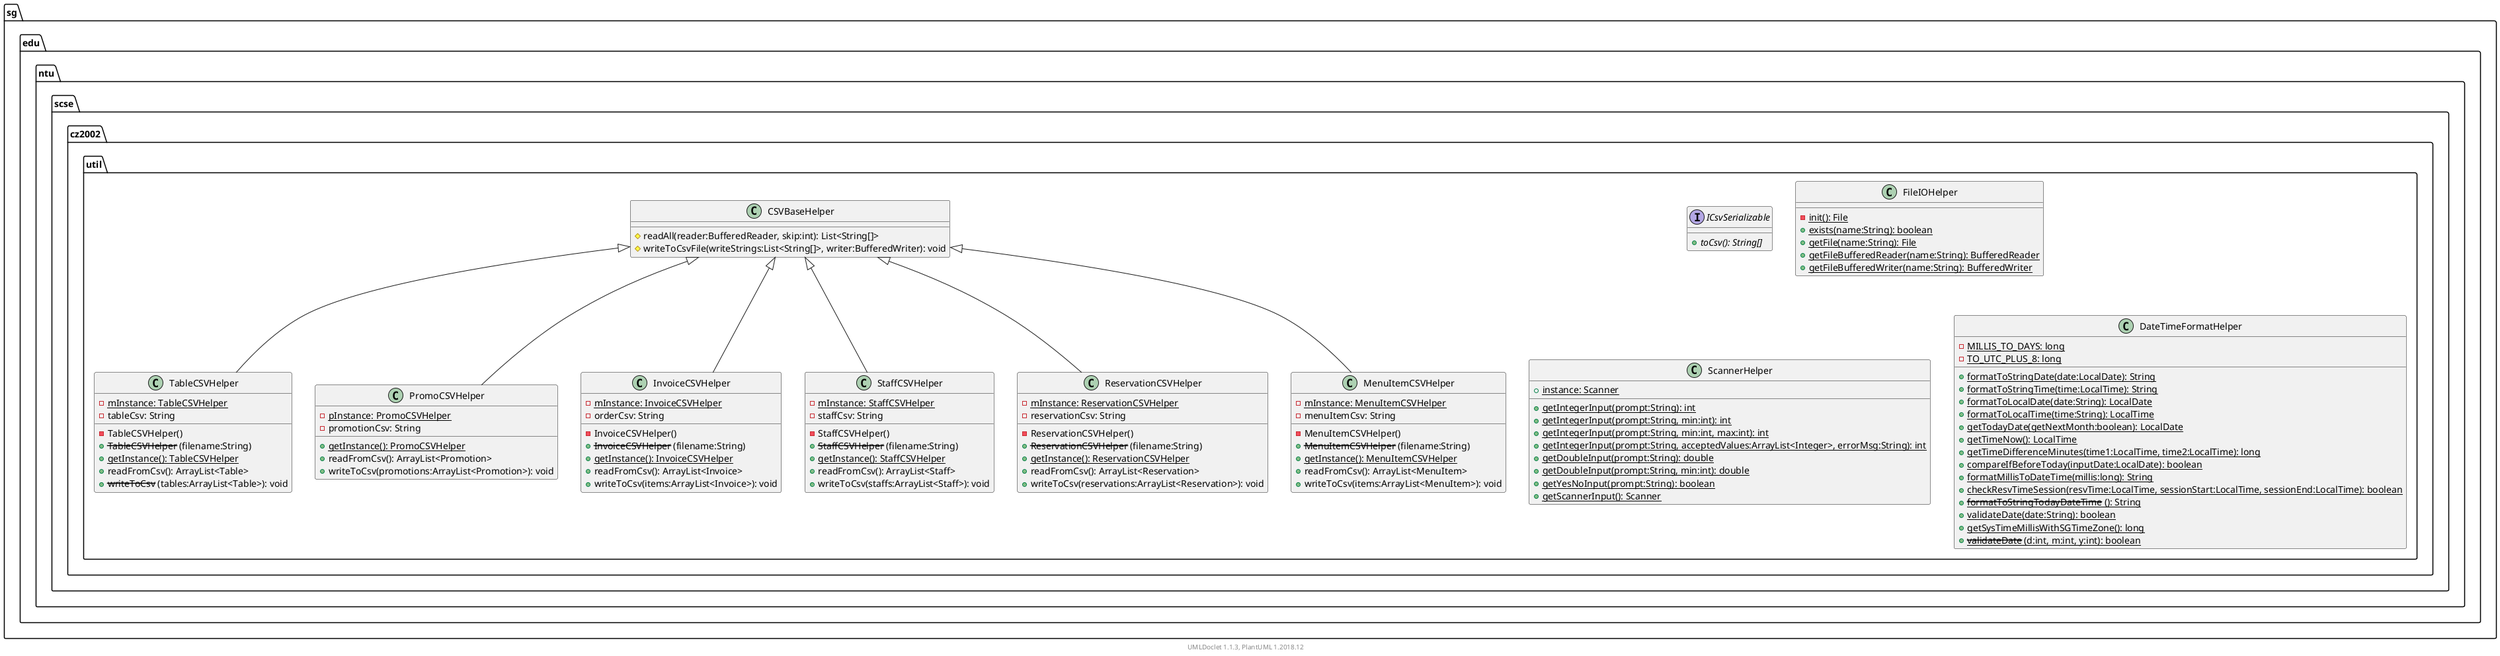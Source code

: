 @startuml

    namespace sg.edu.ntu.scse.cz2002.util {

        class CSVBaseHelper [[../sg/edu/ntu/scse/cz2002/util/CSVBaseHelper.html]] {
            #readAll(reader:BufferedReader, skip:int): List<String[]>
            #writeToCsvFile(writeStrings:List<String[]>, writer:BufferedWriter): void
        }

        class TableCSVHelper [[../sg/edu/ntu/scse/cz2002/util/TableCSVHelper.html]] {
            {static} -mInstance: TableCSVHelper
            -tableCsv: String
            -TableCSVHelper()
            + --TableCSVHelper-- (filename:String)
            {static} +getInstance(): TableCSVHelper
            +readFromCsv(): ArrayList<Table>
            + --writeToCsv-- (tables:ArrayList<Table>): void
        }

        interface ICsvSerializable [[../sg/edu/ntu/scse/cz2002/util/ICsvSerializable.html]] {
            {abstract} +toCsv(): String[]
        }

        class PromoCSVHelper [[../sg/edu/ntu/scse/cz2002/util/PromoCSVHelper.html]] {
            {static} -pInstance: PromoCSVHelper
            -promotionCsv: String
            {static} +getInstance(): PromoCSVHelper
            +readFromCsv(): ArrayList<Promotion>
            +writeToCsv(promotions:ArrayList<Promotion>): void
        }

        class InvoiceCSVHelper [[../sg/edu/ntu/scse/cz2002/util/InvoiceCSVHelper.html]] {
            {static} -mInstance: InvoiceCSVHelper
            -orderCsv: String
            -InvoiceCSVHelper()
            + --InvoiceCSVHelper-- (filename:String)
            {static} +getInstance(): InvoiceCSVHelper
            +readFromCsv(): ArrayList<Invoice>
            +writeToCsv(items:ArrayList<Invoice>): void
        }

        class StaffCSVHelper [[../sg/edu/ntu/scse/cz2002/util/StaffCSVHelper.html]] {
            {static} -mInstance: StaffCSVHelper
            -staffCsv: String
            -StaffCSVHelper()
            + --StaffCSVHelper-- (filename:String)
            {static} +getInstance(): StaffCSVHelper
            +readFromCsv(): ArrayList<Staff>
            +writeToCsv(staffs:ArrayList<Staff>): void
        }

        class FileIOHelper [[../sg/edu/ntu/scse/cz2002/util/FileIOHelper.html]] {
            {static} -init(): File
            {static} +exists(name:String): boolean
            {static} +getFile(name:String): File
            {static} +getFileBufferedReader(name:String): BufferedReader
            {static} +getFileBufferedWriter(name:String): BufferedWriter
        }

        class ReservationCSVHelper [[../sg/edu/ntu/scse/cz2002/util/ReservationCSVHelper.html]] {
            {static} -mInstance: ReservationCSVHelper
            -reservationCsv: String
            -ReservationCSVHelper()
            + --ReservationCSVHelper-- (filename:String)
            {static} +getInstance(): ReservationCSVHelper
            +readFromCsv(): ArrayList<Reservation>
            +writeToCsv(reservations:ArrayList<Reservation>): void
        }

        class ScannerHelper [[../sg/edu/ntu/scse/cz2002/util/ScannerHelper.html]] {
            {static} +instance: Scanner
            {static} +getIntegerInput(prompt:String): int
            {static} +getIntegerInput(prompt:String, min:int): int
            {static} +getIntegerInput(prompt:String, min:int, max:int): int
            {static} +getIntegerInput(prompt:String, acceptedValues:ArrayList<Integer>, errorMsg:String): int
            {static} +getDoubleInput(prompt:String): double
            {static} +getDoubleInput(prompt:String, min:int): double
            {static} +getYesNoInput(prompt:String): boolean
            {static} +getScannerInput(): Scanner
        }

        class MenuItemCSVHelper [[../sg/edu/ntu/scse/cz2002/util/MenuItemCSVHelper.html]] {
            {static} -mInstance: MenuItemCSVHelper
            -menuItemCsv: String
            -MenuItemCSVHelper()
            + --MenuItemCSVHelper-- (filename:String)
            {static} +getInstance(): MenuItemCSVHelper
            +readFromCsv(): ArrayList<MenuItem>
            +writeToCsv(items:ArrayList<MenuItem>): void
        }

        class DateTimeFormatHelper [[../sg/edu/ntu/scse/cz2002/util/DateTimeFormatHelper.html]] {
            {static} -MILLIS_TO_DAYS: long
            {static} -TO_UTC_PLUS_8: long
            {static} +formatToStringDate(date:LocalDate): String
            {static} +formatToStringTime(time:LocalTime): String
            {static} +formatToLocalDate(date:String): LocalDate
            {static} +formatToLocalTime(time:String): LocalTime
            {static} +getTodayDate(getNextMonth:boolean): LocalDate
            {static} +getTimeNow(): LocalTime
            {static} +getTimeDifferenceMinutes(time1:LocalTime, time2:LocalTime): long
            {static} +compareIfBeforeToday(inputDate:LocalDate): boolean
            {static} +formatMillisToDateTime(millis:long): String
            {static} +checkResvTimeSession(resvTime:LocalTime, sessionStart:LocalTime, sessionEnd:LocalTime): boolean
            {static} + --formatToStringTodayDateTime-- (): String
            {static} +validateDate(date:String): boolean
            {static} +getSysTimeMillisWithSGTimeZone(): long
            {static} + --validateDate-- (d:int, m:int, y:int): boolean
        }

        CSVBaseHelper <|-- TableCSVHelper

        CSVBaseHelper <|-- PromoCSVHelper

        CSVBaseHelper <|-- InvoiceCSVHelper

        CSVBaseHelper <|-- StaffCSVHelper

        CSVBaseHelper <|-- ReservationCSVHelper

        CSVBaseHelper <|-- MenuItemCSVHelper

    }


    center footer UMLDoclet 1.1.3, PlantUML 1.2018.12
@enduml
